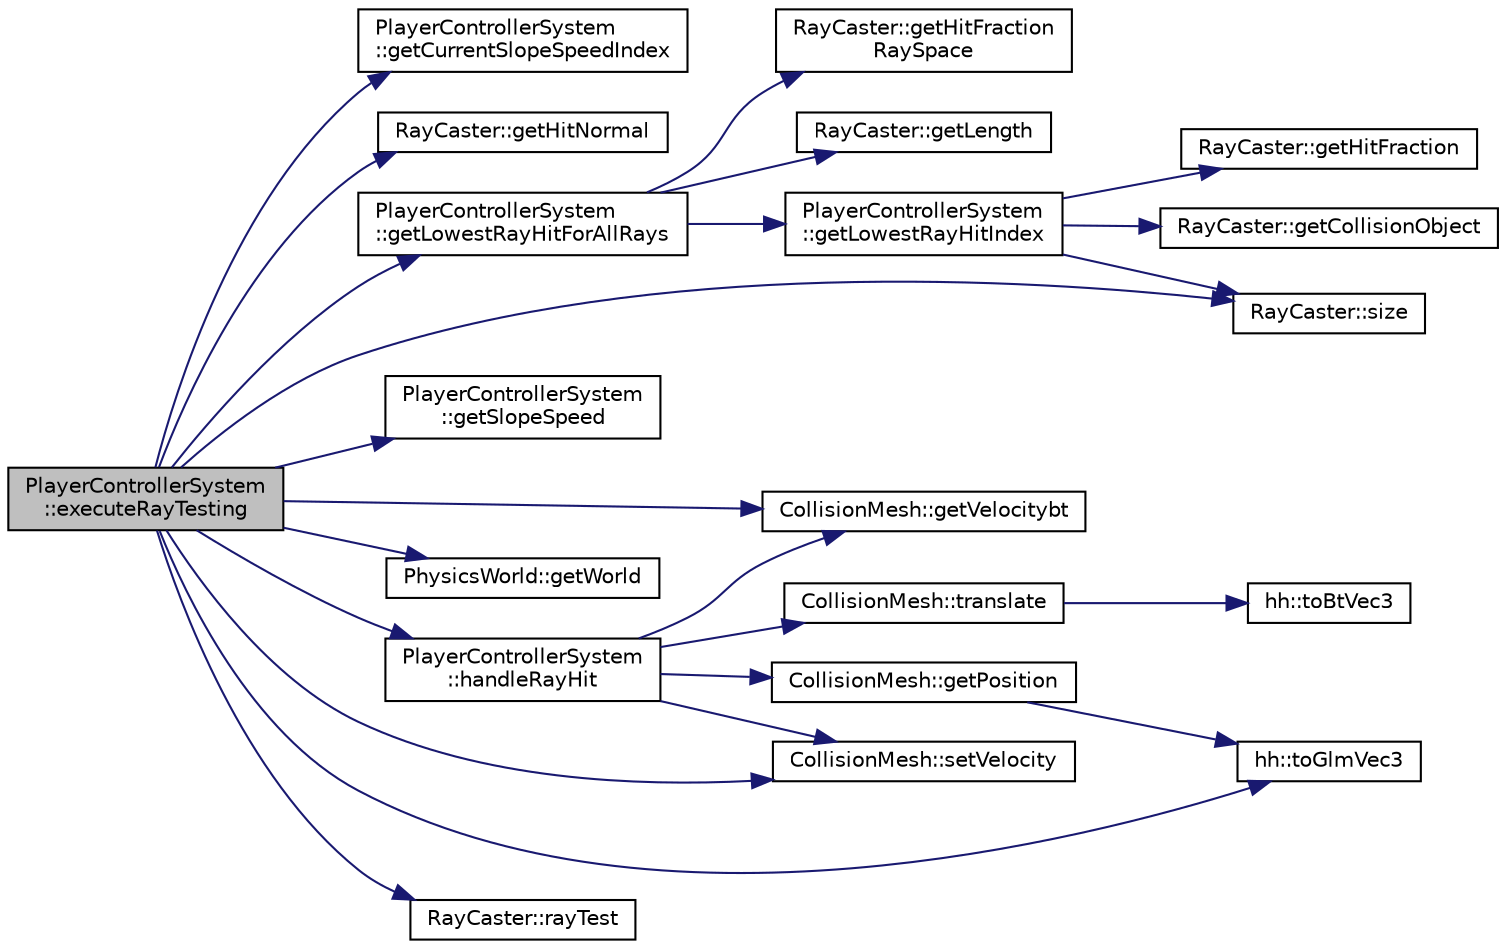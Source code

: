 digraph "PlayerControllerSystem::executeRayTesting"
{
 // INTERACTIVE_SVG=YES
 // LATEX_PDF_SIZE
  edge [fontname="Helvetica",fontsize="10",labelfontname="Helvetica",labelfontsize="10"];
  node [fontname="Helvetica",fontsize="10",shape=record];
  rankdir="LR";
  Node1 [label="PlayerControllerSystem\l::executeRayTesting",height=0.2,width=0.4,color="black", fillcolor="grey75", style="filled", fontcolor="black",tooltip=" "];
  Node1 -> Node2 [color="midnightblue",fontsize="10",style="solid",fontname="Helvetica"];
  Node2 [label="PlayerControllerSystem\l::getCurrentSlopeSpeedIndex",height=0.2,width=0.4,color="black", fillcolor="white", style="filled",URL="$d5/d50/class_player_controller_system.html#a1a9ee3e7d38a5f5582d499a6af1aab21",tooltip=" "];
  Node1 -> Node3 [color="midnightblue",fontsize="10",style="solid",fontname="Helvetica"];
  Node3 [label="RayCaster::getHitNormal",height=0.2,width=0.4,color="black", fillcolor="white", style="filled",URL="$d3/dbc/class_ray_caster.html#ab40a61c642c4bd5e6c6931803c3269eb",tooltip=" "];
  Node1 -> Node4 [color="midnightblue",fontsize="10",style="solid",fontname="Helvetica"];
  Node4 [label="PlayerControllerSystem\l::getLowestRayHitForAllRays",height=0.2,width=0.4,color="black", fillcolor="white", style="filled",URL="$d5/d50/class_player_controller_system.html#a8398781371121f01743869a9ef9dd26e",tooltip=" "];
  Node4 -> Node5 [color="midnightblue",fontsize="10",style="solid",fontname="Helvetica"];
  Node5 [label="RayCaster::getHitFraction\lRaySpace",height=0.2,width=0.4,color="black", fillcolor="white", style="filled",URL="$d3/dbc/class_ray_caster.html#a43455e12a824e4945575324cfd7b2709",tooltip=" "];
  Node4 -> Node6 [color="midnightblue",fontsize="10",style="solid",fontname="Helvetica"];
  Node6 [label="RayCaster::getLength",height=0.2,width=0.4,color="black", fillcolor="white", style="filled",URL="$d3/dbc/class_ray_caster.html#a5edbf39fa4e279c529222aa22291f22d",tooltip=" "];
  Node4 -> Node7 [color="midnightblue",fontsize="10",style="solid",fontname="Helvetica"];
  Node7 [label="PlayerControllerSystem\l::getLowestRayHitIndex",height=0.2,width=0.4,color="black", fillcolor="white", style="filled",URL="$d5/d50/class_player_controller_system.html#a88fff320bc972582a23d69ae512eabe1",tooltip=" "];
  Node7 -> Node8 [color="midnightblue",fontsize="10",style="solid",fontname="Helvetica"];
  Node8 [label="RayCaster::getCollisionObject",height=0.2,width=0.4,color="black", fillcolor="white", style="filled",URL="$d3/dbc/class_ray_caster.html#a45c26b33e25a86d40d13ac887c0a78ca",tooltip=" "];
  Node7 -> Node9 [color="midnightblue",fontsize="10",style="solid",fontname="Helvetica"];
  Node9 [label="RayCaster::getHitFraction",height=0.2,width=0.4,color="black", fillcolor="white", style="filled",URL="$d3/dbc/class_ray_caster.html#a65d444adaed1585db97b1c6361d54265",tooltip=" "];
  Node7 -> Node10 [color="midnightblue",fontsize="10",style="solid",fontname="Helvetica"];
  Node10 [label="RayCaster::size",height=0.2,width=0.4,color="black", fillcolor="white", style="filled",URL="$d3/dbc/class_ray_caster.html#a85220b230435f4132f72a1ae9304b632",tooltip=" "];
  Node1 -> Node11 [color="midnightblue",fontsize="10",style="solid",fontname="Helvetica"];
  Node11 [label="PlayerControllerSystem\l::getSlopeSpeed",height=0.2,width=0.4,color="black", fillcolor="white", style="filled",URL="$d5/d50/class_player_controller_system.html#a9147a308a6d46d7f932294d5ec7bb6c3",tooltip=" "];
  Node1 -> Node12 [color="midnightblue",fontsize="10",style="solid",fontname="Helvetica"];
  Node12 [label="CollisionMesh::getVelocitybt",height=0.2,width=0.4,color="black", fillcolor="white", style="filled",URL="$d4/daa/class_collision_mesh.html#ade31943d65b275017a002515e1b2af3c",tooltip=" "];
  Node1 -> Node13 [color="midnightblue",fontsize="10",style="solid",fontname="Helvetica"];
  Node13 [label="PhysicsWorld::getWorld",height=0.2,width=0.4,color="black", fillcolor="white", style="filled",URL="$d5/d44/class_physics_world.html#a61ba42a9ee27640c61acf2e1e85dc78f",tooltip=" "];
  Node1 -> Node14 [color="midnightblue",fontsize="10",style="solid",fontname="Helvetica"];
  Node14 [label="PlayerControllerSystem\l::handleRayHit",height=0.2,width=0.4,color="black", fillcolor="white", style="filled",URL="$d5/d50/class_player_controller_system.html#a4ee740fcbaa4e826d5d2ef49e0c54c7f",tooltip=" "];
  Node14 -> Node15 [color="midnightblue",fontsize="10",style="solid",fontname="Helvetica"];
  Node15 [label="CollisionMesh::getPosition",height=0.2,width=0.4,color="black", fillcolor="white", style="filled",URL="$d4/daa/class_collision_mesh.html#aa9ad0053cdd4fd6e991b343e174e543f",tooltip=" "];
  Node15 -> Node16 [color="midnightblue",fontsize="10",style="solid",fontname="Helvetica"];
  Node16 [label="hh::toGlmVec3",height=0.2,width=0.4,color="black", fillcolor="white", style="filled",URL="$d7/dd1/namespacehh.html#ad5fffa12ef6d4badda8b6db66b21f4fb",tooltip=" "];
  Node14 -> Node12 [color="midnightblue",fontsize="10",style="solid",fontname="Helvetica"];
  Node14 -> Node17 [color="midnightblue",fontsize="10",style="solid",fontname="Helvetica"];
  Node17 [label="CollisionMesh::setVelocity",height=0.2,width=0.4,color="black", fillcolor="white", style="filled",URL="$d4/daa/class_collision_mesh.html#a094cbf7841a6b6badc1e19f048819ebe",tooltip=" "];
  Node14 -> Node18 [color="midnightblue",fontsize="10",style="solid",fontname="Helvetica"];
  Node18 [label="CollisionMesh::translate",height=0.2,width=0.4,color="black", fillcolor="white", style="filled",URL="$d4/daa/class_collision_mesh.html#ae1579dc2df203d65a3ec2a9761748100",tooltip=" "];
  Node18 -> Node19 [color="midnightblue",fontsize="10",style="solid",fontname="Helvetica"];
  Node19 [label="hh::toBtVec3",height=0.2,width=0.4,color="black", fillcolor="white", style="filled",URL="$d7/dd1/namespacehh.html#aa0102ec32d9d665ebdda89fa4c03c5b6",tooltip=" "];
  Node1 -> Node20 [color="midnightblue",fontsize="10",style="solid",fontname="Helvetica"];
  Node20 [label="RayCaster::rayTest",height=0.2,width=0.4,color="black", fillcolor="white", style="filled",URL="$d3/dbc/class_ray_caster.html#abef1bda7c02b3cb13617706bf18faea9",tooltip=" "];
  Node1 -> Node17 [color="midnightblue",fontsize="10",style="solid",fontname="Helvetica"];
  Node1 -> Node10 [color="midnightblue",fontsize="10",style="solid",fontname="Helvetica"];
  Node1 -> Node16 [color="midnightblue",fontsize="10",style="solid",fontname="Helvetica"];
}
